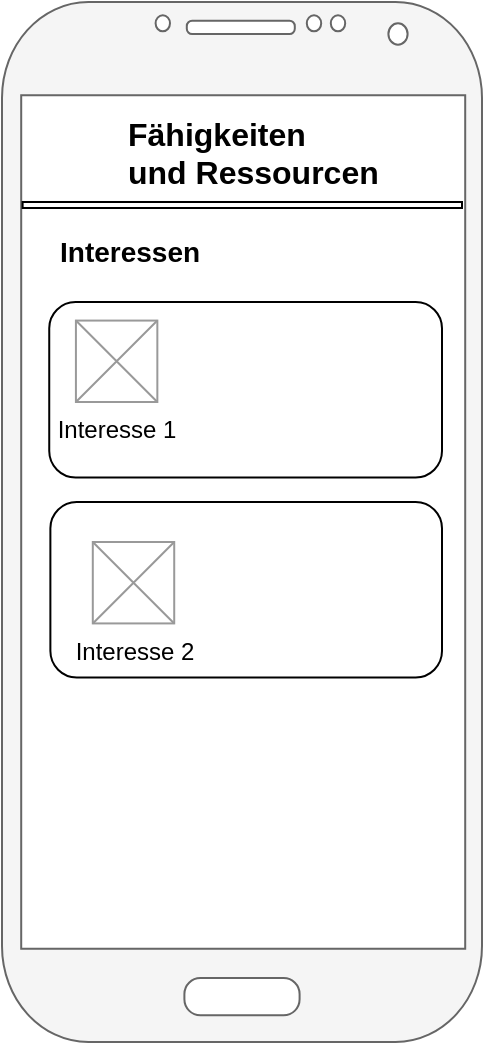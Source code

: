 <mxfile version="13.9.6" type="google"><diagram id="E5dxZeJs1rdj7Vn_vE8c" name="Page-1"><mxGraphModel dx="1422" dy="794" grid="1" gridSize="10" guides="1" tooltips="1" connect="1" arrows="1" fold="1" page="1" pageScale="1" pageWidth="827" pageHeight="1169" math="0" shadow="0"><root><mxCell id="0"/><mxCell id="1" parent="0"/><mxCell id="mbwRpvVMBL3Mzvo_Fab1-10" value="" style="rounded=1;whiteSpace=wrap;html=1;fillColor=none;" parent="1" vertex="1"><mxGeometry x="123.62" y="260" width="196.38" height="87.71" as="geometry"/></mxCell><mxCell id="mbwRpvVMBL3Mzvo_Fab1-11" value="" style="verticalLabelPosition=bottom;verticalAlign=top;html=1;shadow=0;dashed=0;strokeWidth=1;shape=mxgraph.android.phone2;strokeColor=#666666;fillColor=#f5f5f5;fontColor=#333333;" parent="1" vertex="1"><mxGeometry x="100" y="110" width="240" height="520" as="geometry"/></mxCell><mxCell id="mbwRpvVMBL3Mzvo_Fab1-12" value="" style="shape=image;html=1;verticalAlign=top;verticalLabelPosition=bottom;labelBackgroundColor=#ffffff;imageAspect=0;aspect=fixed;image=https://cdn4.iconfinder.com/data/icons/wirecons-free-vector-icons/32/menu-alt-128.png;fillColor=none;" parent="1" vertex="1"><mxGeometry x="125.93" y="175.24" width="20.35" height="20.35" as="geometry"/></mxCell><mxCell id="mbwRpvVMBL3Mzvo_Fab1-13" value="&lt;b style=&quot;text-align: center&quot;&gt;&lt;font style=&quot;font-size: 16px&quot;&gt;Fähigkeiten&amp;nbsp;&lt;br&gt;und Ressourcen&lt;/font&gt;&lt;/b&gt;" style="text;html=1;" parent="1" vertex="1"><mxGeometry x="160.63" y="160" width="127.39" height="25.59" as="geometry"/></mxCell><mxCell id="mbwRpvVMBL3Mzvo_Fab1-14" value="" style="rounded=0;whiteSpace=wrap;html=1;fillColor=#FFFFFF;" parent="1" vertex="1"><mxGeometry x="110.31" y="210" width="219.69" height="3" as="geometry"/></mxCell><mxCell id="mbwRpvVMBL3Mzvo_Fab1-15" value="&lt;b&gt;&lt;font style=&quot;font-size: 14px&quot;&gt;Interessen&lt;/font&gt;&lt;/b&gt;" style="text;html=1;aspect=fixed;" parent="1" vertex="1"><mxGeometry x="126.606" y="220" width="190.762" height="29.29" as="geometry"/></mxCell><mxCell id="mbwRpvVMBL3Mzvo_Fab1-16" value="&lt;span style=&quot;background-color: rgb(255 , 255 , 255)&quot;&gt;Interesse 1&lt;/span&gt;" style="verticalLabelPosition=bottom;shadow=0;dashed=0;align=center;html=1;verticalAlign=top;strokeWidth=1;shape=mxgraph.mockup.graphics.simpleIcon;strokeColor=#999999;fillColor=#FFFFFF;aspect=fixed;fontSize=12;" parent="1" vertex="1"><mxGeometry x="136.96" y="269.29" width="40.71" height="40.71" as="geometry"/></mxCell><mxCell id="mbwRpvVMBL3Mzvo_Fab1-17" value="&lt;span style=&quot;background-color: rgb(255 , 255 , 255)&quot;&gt;Interesse 2&lt;/span&gt;" style="verticalLabelPosition=bottom;shadow=0;dashed=0;align=center;html=1;verticalAlign=top;strokeWidth=1;shape=mxgraph.mockup.graphics.simpleIcon;strokeColor=#999999;fillColor=#FFFFFF;aspect=fixed;fontSize=12;" parent="1" vertex="1"><mxGeometry x="145.4" y="380" width="40.71" height="40.71" as="geometry"/></mxCell><mxCell id="mbwRpvVMBL3Mzvo_Fab1-18" value="" style="rounded=1;whiteSpace=wrap;html=1;fillColor=none;" parent="1" vertex="1"><mxGeometry x="124.19" y="360" width="195.81" height="87.71" as="geometry"/></mxCell><mxCell id="mbwRpvVMBL3Mzvo_Fab1-19" value="" style="shape=image;html=1;verticalAlign=top;verticalLabelPosition=bottom;labelBackgroundColor=#ffffff;imageAspect=0;aspect=fixed;image=https://cdn0.iconfinder.com/data/icons/geosm-e-commerce/48/info-128.png" parent="1" vertex="1"><mxGeometry x="288.02" y="160.0" width="41.98" height="41.98" as="geometry"/></mxCell></root></mxGraphModel></diagram></mxfile>